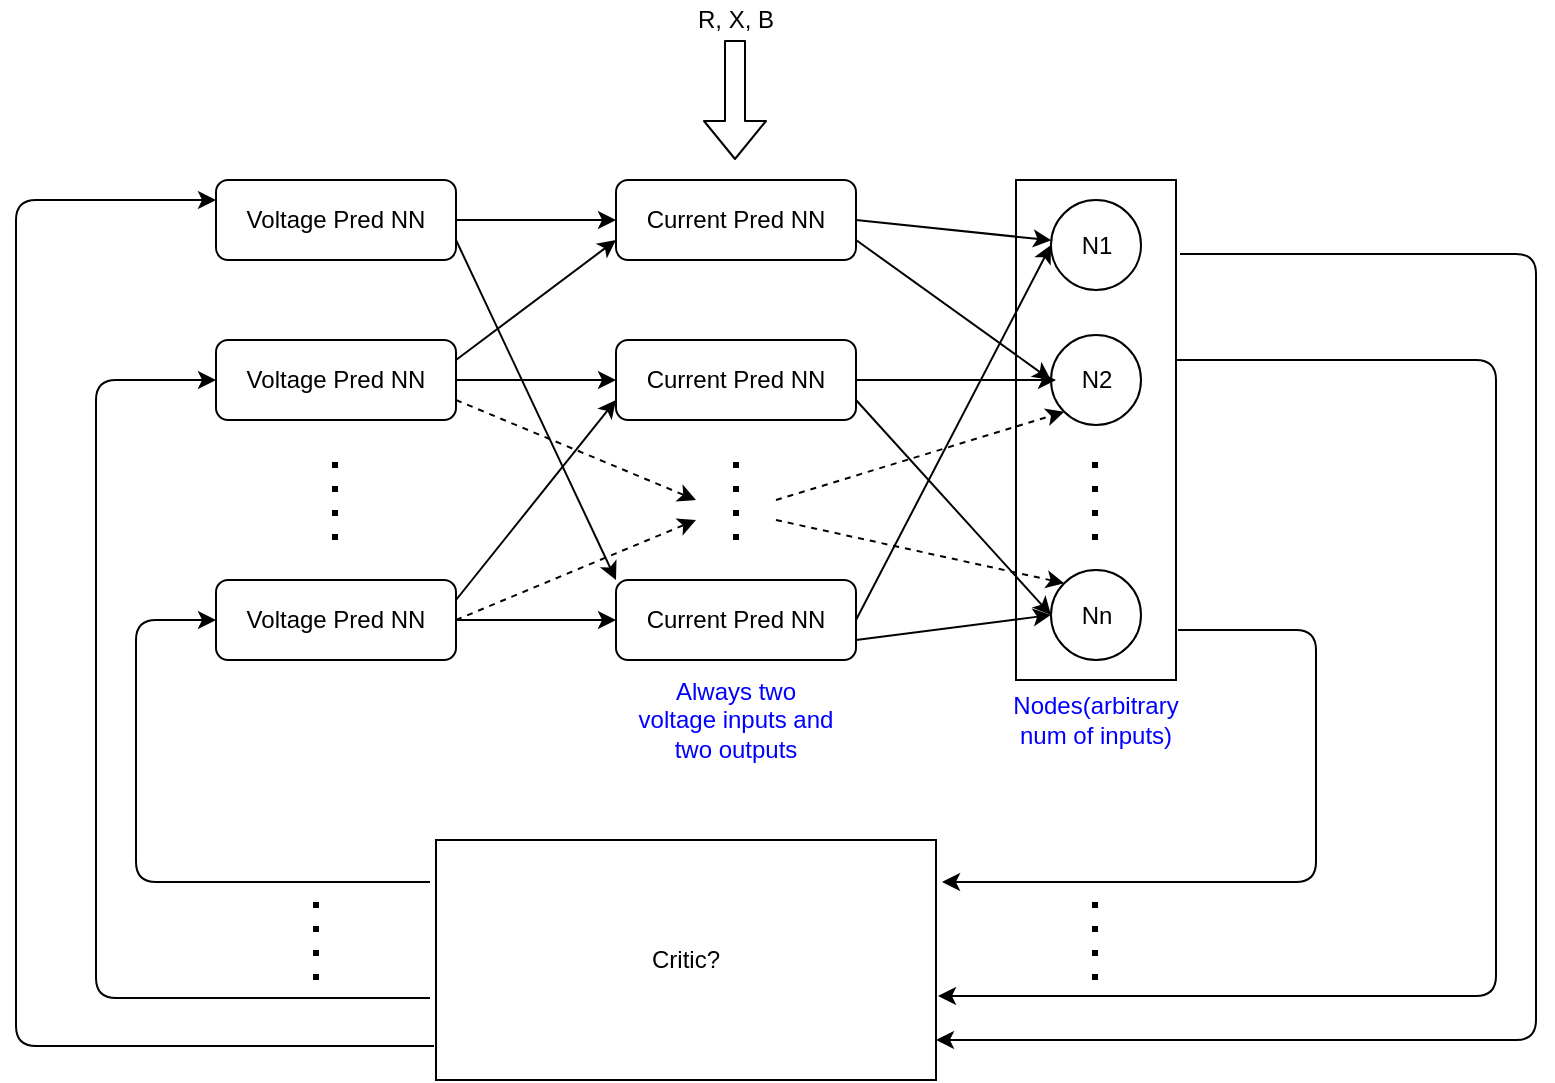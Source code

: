 <mxfile version="13.10.2" type="github">
  <diagram id="NsmuCzhm9A1a2L_3kVwT" name="Page-1">
    <mxGraphModel dx="1929" dy="1149" grid="1" gridSize="10" guides="1" tooltips="1" connect="1" arrows="1" fold="1" page="1" pageScale="1" pageWidth="850" pageHeight="1100" math="0" shadow="0">
      <root>
        <mxCell id="0" />
        <mxCell id="1" parent="0" />
        <mxCell id="4eC2IW0U950ywPmt-rAN-8" value="" style="edgeStyle=orthogonalEdgeStyle;rounded=0;orthogonalLoop=1;jettySize=auto;html=1;" edge="1" parent="1" source="4eC2IW0U950ywPmt-rAN-1" target="4eC2IW0U950ywPmt-rAN-4">
          <mxGeometry relative="1" as="geometry" />
        </mxCell>
        <mxCell id="4eC2IW0U950ywPmt-rAN-1" value="Voltage Pred NN " style="rounded=1;whiteSpace=wrap;html=1;" vertex="1" parent="1">
          <mxGeometry x="120" y="150" width="120" height="40" as="geometry" />
        </mxCell>
        <mxCell id="4eC2IW0U950ywPmt-rAN-12" value="" style="edgeStyle=orthogonalEdgeStyle;rounded=0;orthogonalLoop=1;jettySize=auto;html=1;strokeWidth=1;" edge="1" parent="1" source="4eC2IW0U950ywPmt-rAN-2" target="4eC2IW0U950ywPmt-rAN-5">
          <mxGeometry relative="1" as="geometry" />
        </mxCell>
        <mxCell id="4eC2IW0U950ywPmt-rAN-2" value="Voltage Pred NN " style="rounded=1;whiteSpace=wrap;html=1;" vertex="1" parent="1">
          <mxGeometry x="120" y="230" width="120" height="40" as="geometry" />
        </mxCell>
        <mxCell id="4eC2IW0U950ywPmt-rAN-17" value="" style="edgeStyle=orthogonalEdgeStyle;rounded=0;orthogonalLoop=1;jettySize=auto;html=1;strokeWidth=1;" edge="1" parent="1" source="4eC2IW0U950ywPmt-rAN-3" target="4eC2IW0U950ywPmt-rAN-6">
          <mxGeometry relative="1" as="geometry" />
        </mxCell>
        <mxCell id="4eC2IW0U950ywPmt-rAN-3" value="Voltage Pred NN " style="rounded=1;whiteSpace=wrap;html=1;" vertex="1" parent="1">
          <mxGeometry x="120" y="350" width="120" height="40" as="geometry" />
        </mxCell>
        <mxCell id="4eC2IW0U950ywPmt-rAN-4" value="Current Pred NN" style="rounded=1;whiteSpace=wrap;html=1;" vertex="1" parent="1">
          <mxGeometry x="320" y="150" width="120" height="40" as="geometry" />
        </mxCell>
        <mxCell id="4eC2IW0U950ywPmt-rAN-5" value="Current Pred NN" style="rounded=1;whiteSpace=wrap;html=1;" vertex="1" parent="1">
          <mxGeometry x="320" y="230" width="120" height="40" as="geometry" />
        </mxCell>
        <mxCell id="4eC2IW0U950ywPmt-rAN-6" value="Current Pred NN" style="rounded=1;whiteSpace=wrap;html=1;" vertex="1" parent="1">
          <mxGeometry x="320" y="350" width="120" height="40" as="geometry" />
        </mxCell>
        <mxCell id="4eC2IW0U950ywPmt-rAN-9" value="" style="endArrow=classic;html=1;exitX=1;exitY=0.75;exitDx=0;exitDy=0;entryX=0;entryY=0;entryDx=0;entryDy=0;" edge="1" parent="1" source="4eC2IW0U950ywPmt-rAN-1" target="4eC2IW0U950ywPmt-rAN-6">
          <mxGeometry width="50" height="50" relative="1" as="geometry">
            <mxPoint x="480" y="410" as="sourcePoint" />
            <mxPoint x="530" y="360" as="targetPoint" />
          </mxGeometry>
        </mxCell>
        <mxCell id="4eC2IW0U950ywPmt-rAN-10" value="" style="endArrow=none;dashed=1;html=1;dashPattern=1 3;strokeWidth=3;" edge="1" parent="1">
          <mxGeometry width="50" height="50" relative="1" as="geometry">
            <mxPoint x="380" y="330" as="sourcePoint" />
            <mxPoint x="380" y="290" as="targetPoint" />
          </mxGeometry>
        </mxCell>
        <mxCell id="4eC2IW0U950ywPmt-rAN-11" value="" style="endArrow=none;dashed=1;html=1;dashPattern=1 3;strokeWidth=3;" edge="1" parent="1">
          <mxGeometry width="50" height="50" relative="1" as="geometry">
            <mxPoint x="179.5" y="330" as="sourcePoint" />
            <mxPoint x="179.5" y="290" as="targetPoint" />
          </mxGeometry>
        </mxCell>
        <mxCell id="4eC2IW0U950ywPmt-rAN-13" value="" style="endArrow=classic;html=1;strokeWidth=1;exitX=1;exitY=0.75;exitDx=0;exitDy=0;dashed=1;" edge="1" parent="1" source="4eC2IW0U950ywPmt-rAN-2">
          <mxGeometry width="50" height="50" relative="1" as="geometry">
            <mxPoint x="480" y="410" as="sourcePoint" />
            <mxPoint x="360" y="310" as="targetPoint" />
          </mxGeometry>
        </mxCell>
        <mxCell id="4eC2IW0U950ywPmt-rAN-14" value="" style="endArrow=classic;html=1;strokeWidth=1;exitX=1;exitY=0.5;exitDx=0;exitDy=0;dashed=1;" edge="1" parent="1" source="4eC2IW0U950ywPmt-rAN-3">
          <mxGeometry width="50" height="50" relative="1" as="geometry">
            <mxPoint x="250" y="270" as="sourcePoint" />
            <mxPoint x="360" y="320" as="targetPoint" />
          </mxGeometry>
        </mxCell>
        <mxCell id="4eC2IW0U950ywPmt-rAN-15" value="" style="endArrow=classic;html=1;strokeWidth=1;exitX=1;exitY=0.25;exitDx=0;exitDy=0;" edge="1" parent="1" source="4eC2IW0U950ywPmt-rAN-3">
          <mxGeometry width="50" height="50" relative="1" as="geometry">
            <mxPoint x="480" y="410" as="sourcePoint" />
            <mxPoint x="320" y="260" as="targetPoint" />
          </mxGeometry>
        </mxCell>
        <mxCell id="4eC2IW0U950ywPmt-rAN-18" value="" style="endArrow=classic;html=1;strokeWidth=1;exitX=1;exitY=0.25;exitDx=0;exitDy=0;entryX=0;entryY=0.75;entryDx=0;entryDy=0;" edge="1" parent="1" source="4eC2IW0U950ywPmt-rAN-2" target="4eC2IW0U950ywPmt-rAN-4">
          <mxGeometry width="50" height="50" relative="1" as="geometry">
            <mxPoint x="480" y="410" as="sourcePoint" />
            <mxPoint x="530" y="360" as="targetPoint" />
          </mxGeometry>
        </mxCell>
        <mxCell id="4eC2IW0U950ywPmt-rAN-19" value="" style="rounded=0;whiteSpace=wrap;html=1;" vertex="1" parent="1">
          <mxGeometry x="520" y="150" width="80" height="250" as="geometry" />
        </mxCell>
        <mxCell id="4eC2IW0U950ywPmt-rAN-21" value="N1" style="ellipse;whiteSpace=wrap;html=1;aspect=fixed;" vertex="1" parent="1">
          <mxGeometry x="537.5" y="160" width="45" height="45" as="geometry" />
        </mxCell>
        <mxCell id="4eC2IW0U950ywPmt-rAN-22" value="N2" style="ellipse;whiteSpace=wrap;html=1;aspect=fixed;" vertex="1" parent="1">
          <mxGeometry x="537.5" y="227.5" width="45" height="45" as="geometry" />
        </mxCell>
        <mxCell id="4eC2IW0U950ywPmt-rAN-23" value="Nn" style="ellipse;whiteSpace=wrap;html=1;aspect=fixed;" vertex="1" parent="1">
          <mxGeometry x="537.5" y="345" width="45" height="45" as="geometry" />
        </mxCell>
        <mxCell id="4eC2IW0U950ywPmt-rAN-24" value="" style="endArrow=none;dashed=1;html=1;dashPattern=1 3;strokeWidth=3;" edge="1" parent="1">
          <mxGeometry width="50" height="50" relative="1" as="geometry">
            <mxPoint x="559.5" y="330" as="sourcePoint" />
            <mxPoint x="559.5" y="290" as="targetPoint" />
          </mxGeometry>
        </mxCell>
        <mxCell id="4eC2IW0U950ywPmt-rAN-25" value="&lt;font color=&quot;#0000FF&quot;&gt;Nodes(arbitrary num of inputs)&lt;/font&gt;" style="text;html=1;strokeColor=none;fillColor=none;align=center;verticalAlign=middle;whiteSpace=wrap;rounded=0;" vertex="1" parent="1">
          <mxGeometry x="531.25" y="410" width="57.5" height="20" as="geometry" />
        </mxCell>
        <mxCell id="4eC2IW0U950ywPmt-rAN-27" value="&lt;font color=&quot;#0000FF&quot;&gt;Always two voltage inputs and two outputs&lt;br&gt;&lt;/font&gt;" style="text;html=1;strokeColor=none;fillColor=none;align=center;verticalAlign=middle;whiteSpace=wrap;rounded=0;" vertex="1" parent="1">
          <mxGeometry x="330" y="410" width="100" height="20" as="geometry" />
        </mxCell>
        <mxCell id="4eC2IW0U950ywPmt-rAN-29" value="" style="endArrow=classic;html=1;strokeWidth=1;exitX=1;exitY=0.5;exitDx=0;exitDy=0;" edge="1" parent="1" source="4eC2IW0U950ywPmt-rAN-4" target="4eC2IW0U950ywPmt-rAN-21">
          <mxGeometry width="50" height="50" relative="1" as="geometry">
            <mxPoint x="480" y="340" as="sourcePoint" />
            <mxPoint x="530" y="290" as="targetPoint" />
          </mxGeometry>
        </mxCell>
        <mxCell id="4eC2IW0U950ywPmt-rAN-31" value="" style="endArrow=classic;html=1;strokeWidth=1;exitX=1;exitY=0.75;exitDx=0;exitDy=0;entryX=0;entryY=0.5;entryDx=0;entryDy=0;" edge="1" parent="1" source="4eC2IW0U950ywPmt-rAN-4" target="4eC2IW0U950ywPmt-rAN-22">
          <mxGeometry width="50" height="50" relative="1" as="geometry">
            <mxPoint x="450" y="180" as="sourcePoint" />
            <mxPoint x="547.612" y="190.261" as="targetPoint" />
          </mxGeometry>
        </mxCell>
        <mxCell id="4eC2IW0U950ywPmt-rAN-33" value="" style="endArrow=classic;html=1;strokeWidth=1;exitX=1;exitY=0.5;exitDx=0;exitDy=0;" edge="1" parent="1" source="4eC2IW0U950ywPmt-rAN-5">
          <mxGeometry width="50" height="50" relative="1" as="geometry">
            <mxPoint x="480" y="340" as="sourcePoint" />
            <mxPoint x="540" y="250" as="targetPoint" />
          </mxGeometry>
        </mxCell>
        <mxCell id="4eC2IW0U950ywPmt-rAN-34" value="" style="endArrow=classic;html=1;strokeWidth=1;exitX=1;exitY=0.75;exitDx=0;exitDy=0;entryX=0;entryY=0.5;entryDx=0;entryDy=0;" edge="1" parent="1" source="4eC2IW0U950ywPmt-rAN-5" target="4eC2IW0U950ywPmt-rAN-23">
          <mxGeometry width="50" height="50" relative="1" as="geometry">
            <mxPoint x="480" y="340" as="sourcePoint" />
            <mxPoint x="530" y="290" as="targetPoint" />
          </mxGeometry>
        </mxCell>
        <mxCell id="4eC2IW0U950ywPmt-rAN-35" value="" style="endArrow=classic;html=1;strokeWidth=1;exitX=1;exitY=0.5;exitDx=0;exitDy=0;entryX=0;entryY=0.5;entryDx=0;entryDy=0;" edge="1" parent="1" source="4eC2IW0U950ywPmt-rAN-6" target="4eC2IW0U950ywPmt-rAN-21">
          <mxGeometry width="50" height="50" relative="1" as="geometry">
            <mxPoint x="480" y="340" as="sourcePoint" />
            <mxPoint x="530" y="290" as="targetPoint" />
          </mxGeometry>
        </mxCell>
        <mxCell id="4eC2IW0U950ywPmt-rAN-37" value="" style="endArrow=classic;html=1;strokeWidth=1;exitX=1;exitY=0.75;exitDx=0;exitDy=0;entryX=0;entryY=0.5;entryDx=0;entryDy=0;" edge="1" parent="1" source="4eC2IW0U950ywPmt-rAN-6" target="4eC2IW0U950ywPmt-rAN-23">
          <mxGeometry width="50" height="50" relative="1" as="geometry">
            <mxPoint x="480" y="340" as="sourcePoint" />
            <mxPoint x="530" y="290" as="targetPoint" />
          </mxGeometry>
        </mxCell>
        <mxCell id="4eC2IW0U950ywPmt-rAN-38" value="" style="endArrow=classic;html=1;strokeWidth=1;entryX=0;entryY=1;entryDx=0;entryDy=0;dashed=1;" edge="1" parent="1" target="4eC2IW0U950ywPmt-rAN-22">
          <mxGeometry width="50" height="50" relative="1" as="geometry">
            <mxPoint x="400" y="310" as="sourcePoint" />
            <mxPoint x="530" y="290" as="targetPoint" />
          </mxGeometry>
        </mxCell>
        <mxCell id="4eC2IW0U950ywPmt-rAN-39" value="" style="endArrow=classic;html=1;dashed=1;strokeWidth=1;entryX=0;entryY=0;entryDx=0;entryDy=0;" edge="1" parent="1" target="4eC2IW0U950ywPmt-rAN-23">
          <mxGeometry width="50" height="50" relative="1" as="geometry">
            <mxPoint x="400" y="320" as="sourcePoint" />
            <mxPoint x="530" y="290" as="targetPoint" />
          </mxGeometry>
        </mxCell>
        <mxCell id="4eC2IW0U950ywPmt-rAN-40" value="" style="shape=flexArrow;endArrow=classic;html=1;strokeWidth=1;" edge="1" parent="1">
          <mxGeometry width="50" height="50" relative="1" as="geometry">
            <mxPoint x="379.5" y="80" as="sourcePoint" />
            <mxPoint x="379.5" y="140" as="targetPoint" />
          </mxGeometry>
        </mxCell>
        <mxCell id="4eC2IW0U950ywPmt-rAN-43" value="R, X, B" style="text;html=1;strokeColor=none;fillColor=none;align=center;verticalAlign=middle;whiteSpace=wrap;rounded=0;" vertex="1" parent="1">
          <mxGeometry x="350" y="60" width="60" height="20" as="geometry" />
        </mxCell>
        <mxCell id="4eC2IW0U950ywPmt-rAN-44" value="Critic?" style="rounded=0;whiteSpace=wrap;html=1;" vertex="1" parent="1">
          <mxGeometry x="230" y="480" width="250" height="120" as="geometry" />
        </mxCell>
        <mxCell id="4eC2IW0U950ywPmt-rAN-45" value="" style="endArrow=classic;html=1;strokeWidth=1;exitX=1.025;exitY=0.148;exitDx=0;exitDy=0;exitPerimeter=0;entryX=1;entryY=0.833;entryDx=0;entryDy=0;entryPerimeter=0;" edge="1" parent="1" source="4eC2IW0U950ywPmt-rAN-19" target="4eC2IW0U950ywPmt-rAN-44">
          <mxGeometry width="50" height="50" relative="1" as="geometry">
            <mxPoint x="400" y="350" as="sourcePoint" />
            <mxPoint x="450" y="300" as="targetPoint" />
            <Array as="points">
              <mxPoint x="780" y="187" />
              <mxPoint x="780" y="580" />
            </Array>
          </mxGeometry>
        </mxCell>
        <mxCell id="4eC2IW0U950ywPmt-rAN-46" value="" style="endArrow=classic;html=1;strokeWidth=1;entryX=1.004;entryY=0.65;entryDx=0;entryDy=0;entryPerimeter=0;" edge="1" parent="1" target="4eC2IW0U950ywPmt-rAN-44">
          <mxGeometry width="50" height="50" relative="1" as="geometry">
            <mxPoint x="600" y="240" as="sourcePoint" />
            <mxPoint x="450" y="300" as="targetPoint" />
            <Array as="points">
              <mxPoint x="760" y="240" />
              <mxPoint x="760" y="558" />
            </Array>
          </mxGeometry>
        </mxCell>
        <mxCell id="4eC2IW0U950ywPmt-rAN-47" value="" style="endArrow=classic;html=1;strokeWidth=1;exitX=-0.012;exitY=0.658;exitDx=0;exitDy=0;exitPerimeter=0;entryX=0;entryY=0.5;entryDx=0;entryDy=0;" edge="1" parent="1" source="4eC2IW0U950ywPmt-rAN-44" target="4eC2IW0U950ywPmt-rAN-2">
          <mxGeometry width="50" height="50" relative="1" as="geometry">
            <mxPoint x="400" y="350" as="sourcePoint" />
            <mxPoint x="450" y="300" as="targetPoint" />
            <Array as="points">
              <mxPoint x="60" y="559" />
              <mxPoint x="60" y="250" />
            </Array>
          </mxGeometry>
        </mxCell>
        <mxCell id="4eC2IW0U950ywPmt-rAN-48" value="" style="endArrow=classic;html=1;strokeWidth=1;exitX=1.013;exitY=0.9;exitDx=0;exitDy=0;exitPerimeter=0;entryX=1.012;entryY=0.175;entryDx=0;entryDy=0;entryPerimeter=0;" edge="1" parent="1" source="4eC2IW0U950ywPmt-rAN-19" target="4eC2IW0U950ywPmt-rAN-44">
          <mxGeometry width="50" height="50" relative="1" as="geometry">
            <mxPoint x="400" y="350" as="sourcePoint" />
            <mxPoint x="450" y="300" as="targetPoint" />
            <Array as="points">
              <mxPoint x="670" y="375" />
              <mxPoint x="670" y="501" />
            </Array>
          </mxGeometry>
        </mxCell>
        <mxCell id="4eC2IW0U950ywPmt-rAN-50" value="" style="endArrow=none;dashed=1;html=1;dashPattern=1 3;strokeWidth=3;" edge="1" parent="1">
          <mxGeometry width="50" height="50" relative="1" as="geometry">
            <mxPoint x="559.5" y="550" as="sourcePoint" />
            <mxPoint x="559.5" y="510" as="targetPoint" />
          </mxGeometry>
        </mxCell>
        <mxCell id="4eC2IW0U950ywPmt-rAN-51" value="" style="endArrow=classic;html=1;strokeWidth=1;exitX=-0.004;exitY=0.858;exitDx=0;exitDy=0;exitPerimeter=0;entryX=0;entryY=0.25;entryDx=0;entryDy=0;" edge="1" parent="1" source="4eC2IW0U950ywPmt-rAN-44" target="4eC2IW0U950ywPmt-rAN-1">
          <mxGeometry width="50" height="50" relative="1" as="geometry">
            <mxPoint x="400" y="380" as="sourcePoint" />
            <mxPoint x="450" y="330" as="targetPoint" />
            <Array as="points">
              <mxPoint x="20" y="583" />
              <mxPoint x="20" y="160" />
            </Array>
          </mxGeometry>
        </mxCell>
        <mxCell id="4eC2IW0U950ywPmt-rAN-52" value="" style="endArrow=classic;html=1;strokeWidth=1;exitX=-0.012;exitY=0.175;exitDx=0;exitDy=0;exitPerimeter=0;entryX=0;entryY=0.5;entryDx=0;entryDy=0;" edge="1" parent="1" source="4eC2IW0U950ywPmt-rAN-44" target="4eC2IW0U950ywPmt-rAN-3">
          <mxGeometry width="50" height="50" relative="1" as="geometry">
            <mxPoint x="400" y="380" as="sourcePoint" />
            <mxPoint x="450" y="330" as="targetPoint" />
            <Array as="points">
              <mxPoint x="80" y="501" />
              <mxPoint x="80" y="370" />
            </Array>
          </mxGeometry>
        </mxCell>
        <mxCell id="4eC2IW0U950ywPmt-rAN-53" value="" style="endArrow=none;dashed=1;html=1;dashPattern=1 3;strokeWidth=3;" edge="1" parent="1">
          <mxGeometry width="50" height="50" relative="1" as="geometry">
            <mxPoint x="170" y="550" as="sourcePoint" />
            <mxPoint x="170" y="510" as="targetPoint" />
          </mxGeometry>
        </mxCell>
      </root>
    </mxGraphModel>
  </diagram>
</mxfile>

